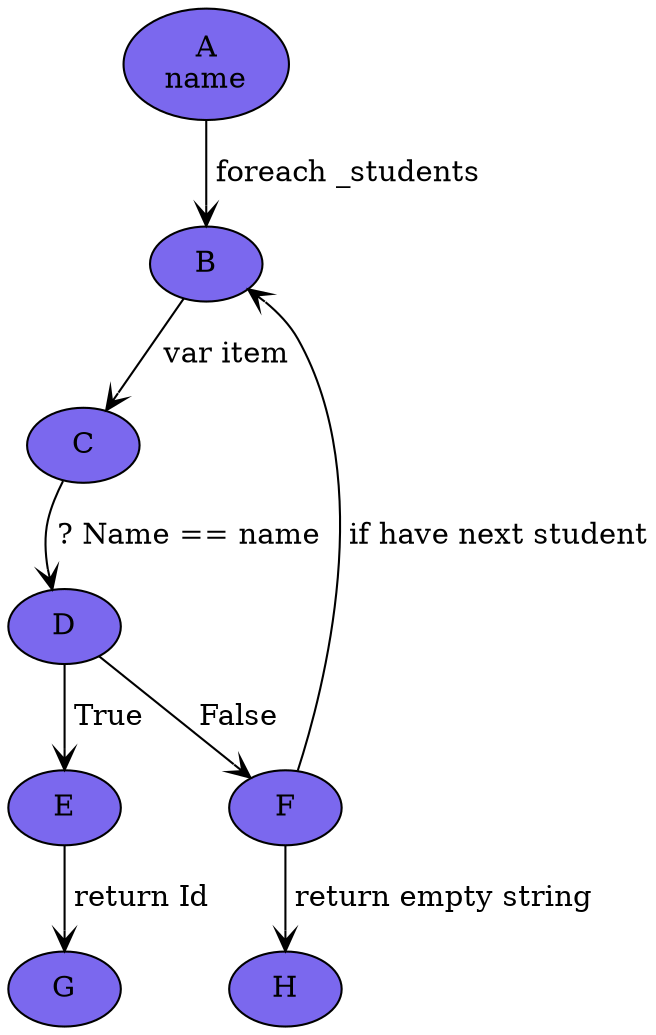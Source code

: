 digraph G
{
	node [style="filled", fillcolor="mediumslateblue"]
	edge [arrowhead="vee"]

	A [label="A\nname"]
	A -> B [label=" foreach _students"]
	B -> C [label=" var item"]
	C -> D [label=" ? Name == name"]
	D -> E [label=" True"]
	D -> F [label=" False"]

	F -> B [label=" if have next student"]

	E -> G [label=" return Id"]
	
	F -> H [label=" return empty string"]
}
